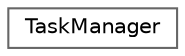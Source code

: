 digraph "Graphical Class Hierarchy"
{
 // LATEX_PDF_SIZE
  bgcolor="transparent";
  edge [fontname=Helvetica,fontsize=10,labelfontname=Helvetica,labelfontsize=10];
  node [fontname=Helvetica,fontsize=10,shape=box,height=0.2,width=0.4];
  rankdir="LR";
  Node0 [id="Node000000",label="TaskManager",height=0.2,width=0.4,color="grey40", fillcolor="white", style="filled",URL="$class_task_manager.html",tooltip="Class for managing FreeRTOS tasks in a multi-core environment."];
}
